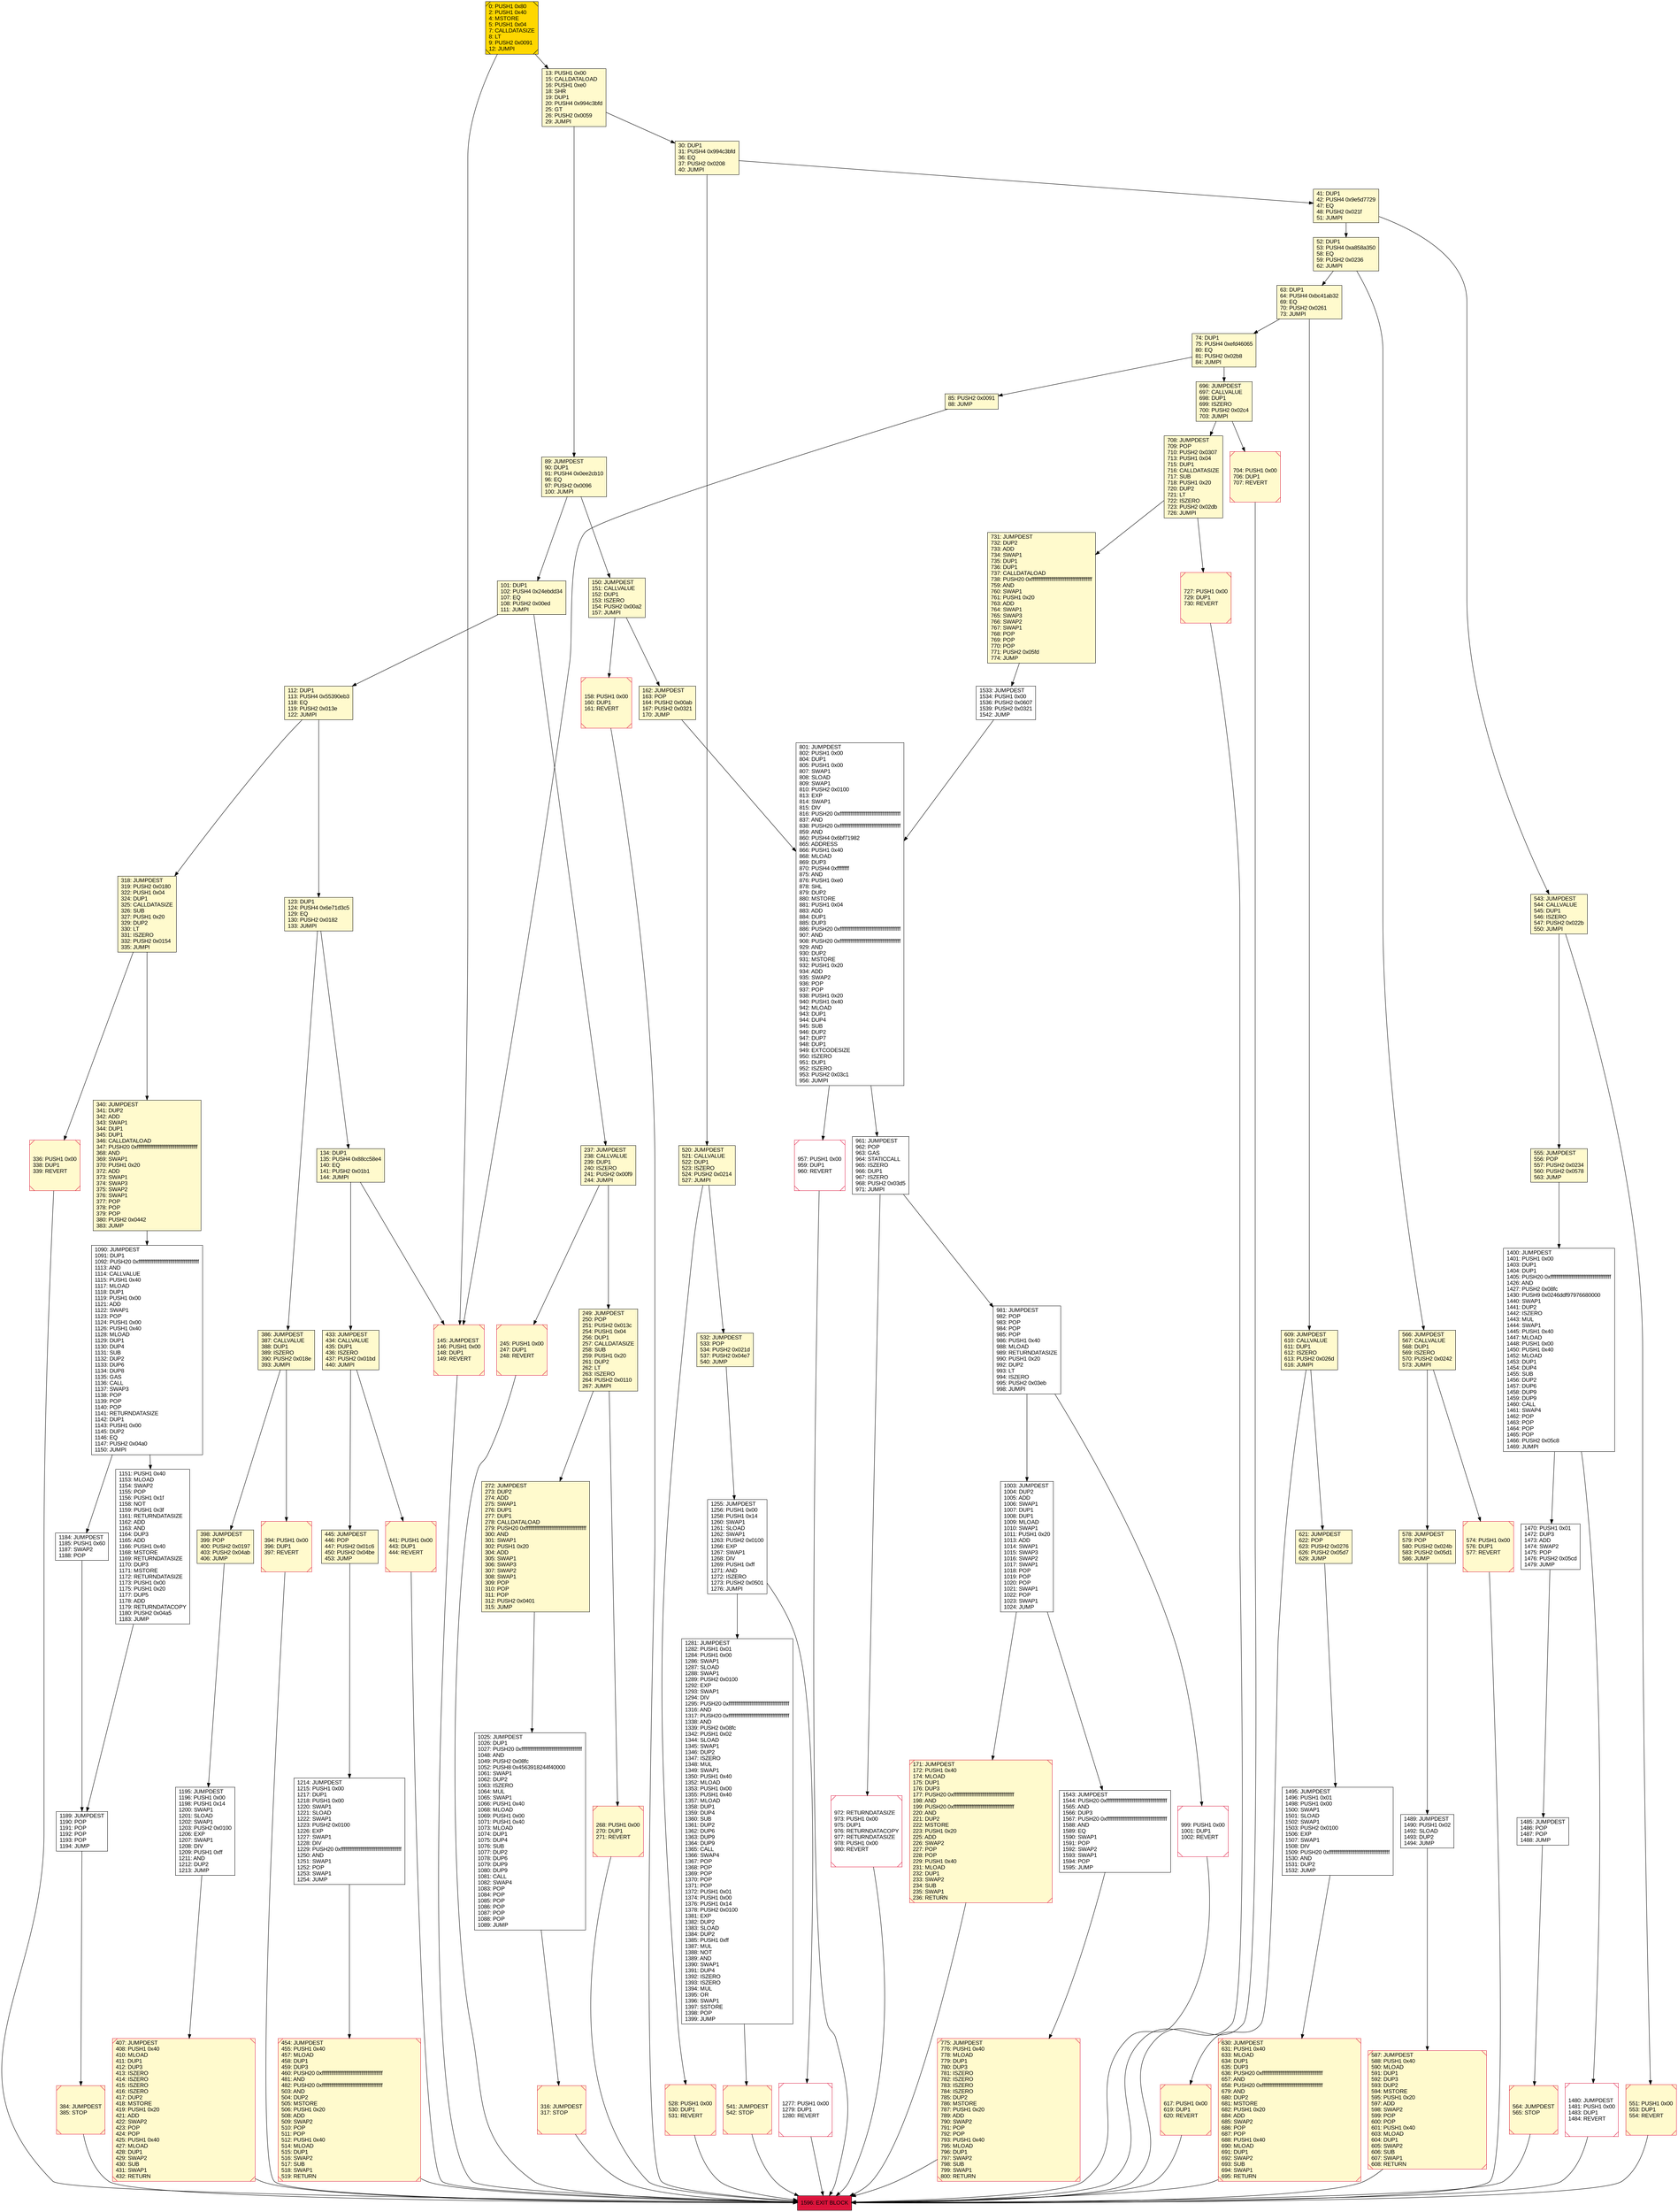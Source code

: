 digraph G {
bgcolor=transparent rankdir=UD;
node [shape=box style=filled color=black fillcolor=white fontname=arial fontcolor=black];
30 [label="30: DUP1\l31: PUSH4 0x994c3bfd\l36: EQ\l37: PUSH2 0x0208\l40: JUMPI\l" fillcolor=lemonchiffon ];
162 [label="162: JUMPDEST\l163: POP\l164: PUSH2 0x00ab\l167: PUSH2 0x0321\l170: JUMP\l" fillcolor=lemonchiffon ];
551 [label="551: PUSH1 0x00\l553: DUP1\l554: REVERT\l" fillcolor=lemonchiffon shape=Msquare color=crimson ];
1485 [label="1485: JUMPDEST\l1486: POP\l1487: POP\l1488: JUMP\l" ];
541 [label="541: JUMPDEST\l542: STOP\l" fillcolor=lemonchiffon shape=Msquare color=crimson ];
52 [label="52: DUP1\l53: PUSH4 0xa858a350\l58: EQ\l59: PUSH2 0x0236\l62: JUMPI\l" fillcolor=lemonchiffon ];
150 [label="150: JUMPDEST\l151: CALLVALUE\l152: DUP1\l153: ISZERO\l154: PUSH2 0x00a2\l157: JUMPI\l" fillcolor=lemonchiffon ];
1003 [label="1003: JUMPDEST\l1004: DUP2\l1005: ADD\l1006: SWAP1\l1007: DUP1\l1008: DUP1\l1009: MLOAD\l1010: SWAP1\l1011: PUSH1 0x20\l1013: ADD\l1014: SWAP1\l1015: SWAP3\l1016: SWAP2\l1017: SWAP1\l1018: POP\l1019: POP\l1020: POP\l1021: SWAP1\l1022: POP\l1023: SWAP1\l1024: JUMP\l" ];
145 [label="145: JUMPDEST\l146: PUSH1 0x00\l148: DUP1\l149: REVERT\l" fillcolor=lemonchiffon shape=Msquare color=crimson ];
433 [label="433: JUMPDEST\l434: CALLVALUE\l435: DUP1\l436: ISZERO\l437: PUSH2 0x01bd\l440: JUMPI\l" fillcolor=lemonchiffon ];
384 [label="384: JUMPDEST\l385: STOP\l" fillcolor=lemonchiffon shape=Msquare color=crimson ];
454 [label="454: JUMPDEST\l455: PUSH1 0x40\l457: MLOAD\l458: DUP1\l459: DUP3\l460: PUSH20 0xffffffffffffffffffffffffffffffffffffffff\l481: AND\l482: PUSH20 0xffffffffffffffffffffffffffffffffffffffff\l503: AND\l504: DUP2\l505: MSTORE\l506: PUSH1 0x20\l508: ADD\l509: SWAP2\l510: POP\l511: POP\l512: PUSH1 0x40\l514: MLOAD\l515: DUP1\l516: SWAP2\l517: SUB\l518: SWAP1\l519: RETURN\l" fillcolor=lemonchiffon shape=Msquare color=crimson ];
441 [label="441: PUSH1 0x00\l443: DUP1\l444: REVERT\l" fillcolor=lemonchiffon shape=Msquare color=crimson ];
445 [label="445: JUMPDEST\l446: POP\l447: PUSH2 0x01c6\l450: PUSH2 0x04be\l453: JUMP\l" fillcolor=lemonchiffon ];
578 [label="578: JUMPDEST\l579: POP\l580: PUSH2 0x024b\l583: PUSH2 0x05d1\l586: JUMP\l" fillcolor=lemonchiffon ];
731 [label="731: JUMPDEST\l732: DUP2\l733: ADD\l734: SWAP1\l735: DUP1\l736: DUP1\l737: CALLDATALOAD\l738: PUSH20 0xffffffffffffffffffffffffffffffffffffffff\l759: AND\l760: SWAP1\l761: PUSH1 0x20\l763: ADD\l764: SWAP1\l765: SWAP3\l766: SWAP2\l767: SWAP1\l768: POP\l769: POP\l770: POP\l771: PUSH2 0x05fd\l774: JUMP\l" fillcolor=lemonchiffon ];
957 [label="957: PUSH1 0x00\l959: DUP1\l960: REVERT\l" shape=Msquare color=crimson ];
574 [label="574: PUSH1 0x00\l576: DUP1\l577: REVERT\l" fillcolor=lemonchiffon shape=Msquare color=crimson ];
564 [label="564: JUMPDEST\l565: STOP\l" fillcolor=lemonchiffon shape=Msquare color=crimson ];
318 [label="318: JUMPDEST\l319: PUSH2 0x0180\l322: PUSH1 0x04\l324: DUP1\l325: CALLDATASIZE\l326: SUB\l327: PUSH1 0x20\l329: DUP2\l330: LT\l331: ISZERO\l332: PUSH2 0x0154\l335: JUMPI\l" fillcolor=lemonchiffon ];
1184 [label="1184: JUMPDEST\l1185: PUSH1 0x60\l1187: SWAP2\l1188: POP\l" ];
621 [label="621: JUMPDEST\l622: POP\l623: PUSH2 0x0276\l626: PUSH2 0x05d7\l629: JUMP\l" fillcolor=lemonchiffon ];
961 [label="961: JUMPDEST\l962: POP\l963: GAS\l964: STATICCALL\l965: ISZERO\l966: DUP1\l967: ISZERO\l968: PUSH2 0x03d5\l971: JUMPI\l" ];
630 [label="630: JUMPDEST\l631: PUSH1 0x40\l633: MLOAD\l634: DUP1\l635: DUP3\l636: PUSH20 0xffffffffffffffffffffffffffffffffffffffff\l657: AND\l658: PUSH20 0xffffffffffffffffffffffffffffffffffffffff\l679: AND\l680: DUP2\l681: MSTORE\l682: PUSH1 0x20\l684: ADD\l685: SWAP2\l686: POP\l687: POP\l688: PUSH1 0x40\l690: MLOAD\l691: DUP1\l692: SWAP2\l693: SUB\l694: SWAP1\l695: RETURN\l" fillcolor=lemonchiffon shape=Msquare color=crimson ];
249 [label="249: JUMPDEST\l250: POP\l251: PUSH2 0x013c\l254: PUSH1 0x04\l256: DUP1\l257: CALLDATASIZE\l258: SUB\l259: PUSH1 0x20\l261: DUP2\l262: LT\l263: ISZERO\l264: PUSH2 0x0110\l267: JUMPI\l" fillcolor=lemonchiffon ];
316 [label="316: JUMPDEST\l317: STOP\l" fillcolor=lemonchiffon shape=Msquare color=crimson ];
123 [label="123: DUP1\l124: PUSH4 0x6e71d3c5\l129: EQ\l130: PUSH2 0x0182\l133: JUMPI\l" fillcolor=lemonchiffon ];
340 [label="340: JUMPDEST\l341: DUP2\l342: ADD\l343: SWAP1\l344: DUP1\l345: DUP1\l346: CALLDATALOAD\l347: PUSH20 0xffffffffffffffffffffffffffffffffffffffff\l368: AND\l369: SWAP1\l370: PUSH1 0x20\l372: ADD\l373: SWAP1\l374: SWAP3\l375: SWAP2\l376: SWAP1\l377: POP\l378: POP\l379: POP\l380: PUSH2 0x0442\l383: JUMP\l" fillcolor=lemonchiffon ];
1214 [label="1214: JUMPDEST\l1215: PUSH1 0x00\l1217: DUP1\l1218: PUSH1 0x00\l1220: SWAP1\l1221: SLOAD\l1222: SWAP1\l1223: PUSH2 0x0100\l1226: EXP\l1227: SWAP1\l1228: DIV\l1229: PUSH20 0xffffffffffffffffffffffffffffffffffffffff\l1250: AND\l1251: SWAP1\l1252: POP\l1253: SWAP1\l1254: JUMP\l" ];
386 [label="386: JUMPDEST\l387: CALLVALUE\l388: DUP1\l389: ISZERO\l390: PUSH2 0x018e\l393: JUMPI\l" fillcolor=lemonchiffon ];
394 [label="394: PUSH1 0x00\l396: DUP1\l397: REVERT\l" fillcolor=lemonchiffon shape=Msquare color=crimson ];
407 [label="407: JUMPDEST\l408: PUSH1 0x40\l410: MLOAD\l411: DUP1\l412: DUP3\l413: ISZERO\l414: ISZERO\l415: ISZERO\l416: ISZERO\l417: DUP2\l418: MSTORE\l419: PUSH1 0x20\l421: ADD\l422: SWAP2\l423: POP\l424: POP\l425: PUSH1 0x40\l427: MLOAD\l428: DUP1\l429: SWAP2\l430: SUB\l431: SWAP1\l432: RETURN\l" fillcolor=lemonchiffon shape=Msquare color=crimson ];
268 [label="268: PUSH1 0x00\l270: DUP1\l271: REVERT\l" fillcolor=lemonchiffon shape=Msquare color=crimson ];
1489 [label="1489: JUMPDEST\l1490: PUSH1 0x02\l1492: SLOAD\l1493: DUP2\l1494: JUMP\l" ];
528 [label="528: PUSH1 0x00\l530: DUP1\l531: REVERT\l" fillcolor=lemonchiffon shape=Msquare color=crimson ];
13 [label="13: PUSH1 0x00\l15: CALLDATALOAD\l16: PUSH1 0xe0\l18: SHR\l19: DUP1\l20: PUSH4 0x994c3bfd\l25: GT\l26: PUSH2 0x0059\l29: JUMPI\l" fillcolor=lemonchiffon ];
272 [label="272: JUMPDEST\l273: DUP2\l274: ADD\l275: SWAP1\l276: DUP1\l277: DUP1\l278: CALLDATALOAD\l279: PUSH20 0xffffffffffffffffffffffffffffffffffffffff\l300: AND\l301: SWAP1\l302: PUSH1 0x20\l304: ADD\l305: SWAP1\l306: SWAP3\l307: SWAP2\l308: SWAP1\l309: POP\l310: POP\l311: POP\l312: PUSH2 0x0401\l315: JUMP\l" fillcolor=lemonchiffon ];
1090 [label="1090: JUMPDEST\l1091: DUP1\l1092: PUSH20 0xffffffffffffffffffffffffffffffffffffffff\l1113: AND\l1114: CALLVALUE\l1115: PUSH1 0x40\l1117: MLOAD\l1118: DUP1\l1119: PUSH1 0x00\l1121: ADD\l1122: SWAP1\l1123: POP\l1124: PUSH1 0x00\l1126: PUSH1 0x40\l1128: MLOAD\l1129: DUP1\l1130: DUP4\l1131: SUB\l1132: DUP2\l1133: DUP6\l1134: DUP8\l1135: GAS\l1136: CALL\l1137: SWAP3\l1138: POP\l1139: POP\l1140: POP\l1141: RETURNDATASIZE\l1142: DUP1\l1143: PUSH1 0x00\l1145: DUP2\l1146: EQ\l1147: PUSH2 0x04a0\l1150: JUMPI\l" ];
801 [label="801: JUMPDEST\l802: PUSH1 0x00\l804: DUP1\l805: PUSH1 0x00\l807: SWAP1\l808: SLOAD\l809: SWAP1\l810: PUSH2 0x0100\l813: EXP\l814: SWAP1\l815: DIV\l816: PUSH20 0xffffffffffffffffffffffffffffffffffffffff\l837: AND\l838: PUSH20 0xffffffffffffffffffffffffffffffffffffffff\l859: AND\l860: PUSH4 0x6bf71982\l865: ADDRESS\l866: PUSH1 0x40\l868: MLOAD\l869: DUP3\l870: PUSH4 0xffffffff\l875: AND\l876: PUSH1 0xe0\l878: SHL\l879: DUP2\l880: MSTORE\l881: PUSH1 0x04\l883: ADD\l884: DUP1\l885: DUP3\l886: PUSH20 0xffffffffffffffffffffffffffffffffffffffff\l907: AND\l908: PUSH20 0xffffffffffffffffffffffffffffffffffffffff\l929: AND\l930: DUP2\l931: MSTORE\l932: PUSH1 0x20\l934: ADD\l935: SWAP2\l936: POP\l937: POP\l938: PUSH1 0x20\l940: PUSH1 0x40\l942: MLOAD\l943: DUP1\l944: DUP4\l945: SUB\l946: DUP2\l947: DUP7\l948: DUP1\l949: EXTCODESIZE\l950: ISZERO\l951: DUP1\l952: ISZERO\l953: PUSH2 0x03c1\l956: JUMPI\l" ];
41 [label="41: DUP1\l42: PUSH4 0x9e5d7729\l47: EQ\l48: PUSH2 0x021f\l51: JUMPI\l" fillcolor=lemonchiffon ];
775 [label="775: JUMPDEST\l776: PUSH1 0x40\l778: MLOAD\l779: DUP1\l780: DUP3\l781: ISZERO\l782: ISZERO\l783: ISZERO\l784: ISZERO\l785: DUP2\l786: MSTORE\l787: PUSH1 0x20\l789: ADD\l790: SWAP2\l791: POP\l792: POP\l793: PUSH1 0x40\l795: MLOAD\l796: DUP1\l797: SWAP2\l798: SUB\l799: SWAP1\l800: RETURN\l" fillcolor=lemonchiffon shape=Msquare color=crimson ];
1596 [label="1596: EXIT BLOCK\l" fillcolor=crimson ];
609 [label="609: JUMPDEST\l610: CALLVALUE\l611: DUP1\l612: ISZERO\l613: PUSH2 0x026d\l616: JUMPI\l" fillcolor=lemonchiffon ];
158 [label="158: PUSH1 0x00\l160: DUP1\l161: REVERT\l" fillcolor=lemonchiffon shape=Msquare color=crimson ];
543 [label="543: JUMPDEST\l544: CALLVALUE\l545: DUP1\l546: ISZERO\l547: PUSH2 0x022b\l550: JUMPI\l" fillcolor=lemonchiffon ];
520 [label="520: JUMPDEST\l521: CALLVALUE\l522: DUP1\l523: ISZERO\l524: PUSH2 0x0214\l527: JUMPI\l" fillcolor=lemonchiffon ];
0 [label="0: PUSH1 0x80\l2: PUSH1 0x40\l4: MSTORE\l5: PUSH1 0x04\l7: CALLDATASIZE\l8: LT\l9: PUSH2 0x0091\l12: JUMPI\l" fillcolor=lemonchiffon shape=Msquare fillcolor=gold ];
1470 [label="1470: PUSH1 0x01\l1472: DUP3\l1473: ADD\l1474: SWAP2\l1475: POP\l1476: PUSH2 0x05cd\l1479: JUMP\l" ];
999 [label="999: PUSH1 0x00\l1001: DUP1\l1002: REVERT\l" shape=Msquare color=crimson ];
617 [label="617: PUSH1 0x00\l619: DUP1\l620: REVERT\l" fillcolor=lemonchiffon shape=Msquare color=crimson ];
1533 [label="1533: JUMPDEST\l1534: PUSH1 0x00\l1536: PUSH2 0x0607\l1539: PUSH2 0x0321\l1542: JUMP\l" ];
101 [label="101: DUP1\l102: PUSH4 0x24ebdd34\l107: EQ\l108: PUSH2 0x00ed\l111: JUMPI\l" fillcolor=lemonchiffon ];
1495 [label="1495: JUMPDEST\l1496: PUSH1 0x01\l1498: PUSH1 0x00\l1500: SWAP1\l1501: SLOAD\l1502: SWAP1\l1503: PUSH2 0x0100\l1506: EXP\l1507: SWAP1\l1508: DIV\l1509: PUSH20 0xffffffffffffffffffffffffffffffffffffffff\l1530: AND\l1531: DUP2\l1532: JUMP\l" ];
708 [label="708: JUMPDEST\l709: POP\l710: PUSH2 0x0307\l713: PUSH1 0x04\l715: DUP1\l716: CALLDATASIZE\l717: SUB\l718: PUSH1 0x20\l720: DUP2\l721: LT\l722: ISZERO\l723: PUSH2 0x02db\l726: JUMPI\l" fillcolor=lemonchiffon ];
555 [label="555: JUMPDEST\l556: POP\l557: PUSH2 0x0234\l560: PUSH2 0x0578\l563: JUMP\l" fillcolor=lemonchiffon ];
1281 [label="1281: JUMPDEST\l1282: PUSH1 0x01\l1284: PUSH1 0x00\l1286: SWAP1\l1287: SLOAD\l1288: SWAP1\l1289: PUSH2 0x0100\l1292: EXP\l1293: SWAP1\l1294: DIV\l1295: PUSH20 0xffffffffffffffffffffffffffffffffffffffff\l1316: AND\l1317: PUSH20 0xffffffffffffffffffffffffffffffffffffffff\l1338: AND\l1339: PUSH2 0x08fc\l1342: PUSH1 0x02\l1344: SLOAD\l1345: SWAP1\l1346: DUP2\l1347: ISZERO\l1348: MUL\l1349: SWAP1\l1350: PUSH1 0x40\l1352: MLOAD\l1353: PUSH1 0x00\l1355: PUSH1 0x40\l1357: MLOAD\l1358: DUP1\l1359: DUP4\l1360: SUB\l1361: DUP2\l1362: DUP6\l1363: DUP9\l1364: DUP9\l1365: CALL\l1366: SWAP4\l1367: POP\l1368: POP\l1369: POP\l1370: POP\l1371: POP\l1372: PUSH1 0x01\l1374: PUSH1 0x00\l1376: PUSH1 0x14\l1378: PUSH2 0x0100\l1381: EXP\l1382: DUP2\l1383: SLOAD\l1384: DUP2\l1385: PUSH1 0xff\l1387: MUL\l1388: NOT\l1389: AND\l1390: SWAP1\l1391: DUP4\l1392: ISZERO\l1393: ISZERO\l1394: MUL\l1395: OR\l1396: SWAP1\l1397: SSTORE\l1398: POP\l1399: JUMP\l" ];
1480 [label="1480: JUMPDEST\l1481: PUSH1 0x00\l1483: DUP1\l1484: REVERT\l" shape=Msquare color=crimson ];
1195 [label="1195: JUMPDEST\l1196: PUSH1 0x00\l1198: PUSH1 0x14\l1200: SWAP1\l1201: SLOAD\l1202: SWAP1\l1203: PUSH2 0x0100\l1206: EXP\l1207: SWAP1\l1208: DIV\l1209: PUSH1 0xff\l1211: AND\l1212: DUP2\l1213: JUMP\l" ];
1543 [label="1543: JUMPDEST\l1544: PUSH20 0xffffffffffffffffffffffffffffffffffffffff\l1565: AND\l1566: DUP3\l1567: PUSH20 0xffffffffffffffffffffffffffffffffffffffff\l1588: AND\l1589: EQ\l1590: SWAP1\l1591: POP\l1592: SWAP2\l1593: SWAP1\l1594: POP\l1595: JUMP\l" ];
245 [label="245: PUSH1 0x00\l247: DUP1\l248: REVERT\l" fillcolor=lemonchiffon shape=Msquare color=crimson ];
237 [label="237: JUMPDEST\l238: CALLVALUE\l239: DUP1\l240: ISZERO\l241: PUSH2 0x00f9\l244: JUMPI\l" fillcolor=lemonchiffon ];
566 [label="566: JUMPDEST\l567: CALLVALUE\l568: DUP1\l569: ISZERO\l570: PUSH2 0x0242\l573: JUMPI\l" fillcolor=lemonchiffon ];
972 [label="972: RETURNDATASIZE\l973: PUSH1 0x00\l975: DUP1\l976: RETURNDATACOPY\l977: RETURNDATASIZE\l978: PUSH1 0x00\l980: REVERT\l" shape=Msquare color=crimson ];
398 [label="398: JUMPDEST\l399: POP\l400: PUSH2 0x0197\l403: PUSH2 0x04ab\l406: JUMP\l" fillcolor=lemonchiffon ];
85 [label="85: PUSH2 0x0091\l88: JUMP\l" fillcolor=lemonchiffon ];
1277 [label="1277: PUSH1 0x00\l1279: DUP1\l1280: REVERT\l" shape=Msquare color=crimson ];
1255 [label="1255: JUMPDEST\l1256: PUSH1 0x00\l1258: PUSH1 0x14\l1260: SWAP1\l1261: SLOAD\l1262: SWAP1\l1263: PUSH2 0x0100\l1266: EXP\l1267: SWAP1\l1268: DIV\l1269: PUSH1 0xff\l1271: AND\l1272: ISZERO\l1273: PUSH2 0x0501\l1276: JUMPI\l" ];
704 [label="704: PUSH1 0x00\l706: DUP1\l707: REVERT\l" fillcolor=lemonchiffon shape=Msquare color=crimson ];
1025 [label="1025: JUMPDEST\l1026: DUP1\l1027: PUSH20 0xffffffffffffffffffffffffffffffffffffffff\l1048: AND\l1049: PUSH2 0x08fc\l1052: PUSH8 0x4563918244f40000\l1061: SWAP1\l1062: DUP2\l1063: ISZERO\l1064: MUL\l1065: SWAP1\l1066: PUSH1 0x40\l1068: MLOAD\l1069: PUSH1 0x00\l1071: PUSH1 0x40\l1073: MLOAD\l1074: DUP1\l1075: DUP4\l1076: SUB\l1077: DUP2\l1078: DUP6\l1079: DUP9\l1080: DUP9\l1081: CALL\l1082: SWAP4\l1083: POP\l1084: POP\l1085: POP\l1086: POP\l1087: POP\l1088: POP\l1089: JUMP\l" ];
74 [label="74: DUP1\l75: PUSH4 0xefd46065\l80: EQ\l81: PUSH2 0x02b8\l84: JUMPI\l" fillcolor=lemonchiffon ];
532 [label="532: JUMPDEST\l533: POP\l534: PUSH2 0x021d\l537: PUSH2 0x04e7\l540: JUMP\l" fillcolor=lemonchiffon ];
1189 [label="1189: JUMPDEST\l1190: POP\l1191: POP\l1192: POP\l1193: POP\l1194: JUMP\l" ];
89 [label="89: JUMPDEST\l90: DUP1\l91: PUSH4 0x0ee2cb10\l96: EQ\l97: PUSH2 0x0096\l100: JUMPI\l" fillcolor=lemonchiffon ];
1400 [label="1400: JUMPDEST\l1401: PUSH1 0x00\l1403: DUP1\l1404: DUP1\l1405: PUSH20 0xffffffffffffffffffffffffffffffffffffffff\l1426: AND\l1427: PUSH2 0x08fc\l1430: PUSH9 0x0246ddf97976680000\l1440: SWAP1\l1441: DUP2\l1442: ISZERO\l1443: MUL\l1444: SWAP1\l1445: PUSH1 0x40\l1447: MLOAD\l1448: PUSH1 0x00\l1450: PUSH1 0x40\l1452: MLOAD\l1453: DUP1\l1454: DUP4\l1455: SUB\l1456: DUP2\l1457: DUP6\l1458: DUP9\l1459: DUP9\l1460: CALL\l1461: SWAP4\l1462: POP\l1463: POP\l1464: POP\l1465: POP\l1466: PUSH2 0x05c8\l1469: JUMPI\l" ];
336 [label="336: PUSH1 0x00\l338: DUP1\l339: REVERT\l" fillcolor=lemonchiffon shape=Msquare color=crimson ];
1151 [label="1151: PUSH1 0x40\l1153: MLOAD\l1154: SWAP2\l1155: POP\l1156: PUSH1 0x1f\l1158: NOT\l1159: PUSH1 0x3f\l1161: RETURNDATASIZE\l1162: ADD\l1163: AND\l1164: DUP3\l1165: ADD\l1166: PUSH1 0x40\l1168: MSTORE\l1169: RETURNDATASIZE\l1170: DUP3\l1171: MSTORE\l1172: RETURNDATASIZE\l1173: PUSH1 0x00\l1175: PUSH1 0x20\l1177: DUP5\l1178: ADD\l1179: RETURNDATACOPY\l1180: PUSH2 0x04a5\l1183: JUMP\l" ];
134 [label="134: DUP1\l135: PUSH4 0x88cc58e4\l140: EQ\l141: PUSH2 0x01b1\l144: JUMPI\l" fillcolor=lemonchiffon ];
727 [label="727: PUSH1 0x00\l729: DUP1\l730: REVERT\l" fillcolor=lemonchiffon shape=Msquare color=crimson ];
171 [label="171: JUMPDEST\l172: PUSH1 0x40\l174: MLOAD\l175: DUP1\l176: DUP3\l177: PUSH20 0xffffffffffffffffffffffffffffffffffffffff\l198: AND\l199: PUSH20 0xffffffffffffffffffffffffffffffffffffffff\l220: AND\l221: DUP2\l222: MSTORE\l223: PUSH1 0x20\l225: ADD\l226: SWAP2\l227: POP\l228: POP\l229: PUSH1 0x40\l231: MLOAD\l232: DUP1\l233: SWAP2\l234: SUB\l235: SWAP1\l236: RETURN\l" fillcolor=lemonchiffon shape=Msquare color=crimson ];
587 [label="587: JUMPDEST\l588: PUSH1 0x40\l590: MLOAD\l591: DUP1\l592: DUP3\l593: DUP2\l594: MSTORE\l595: PUSH1 0x20\l597: ADD\l598: SWAP2\l599: POP\l600: POP\l601: PUSH1 0x40\l603: MLOAD\l604: DUP1\l605: SWAP2\l606: SUB\l607: SWAP1\l608: RETURN\l" fillcolor=lemonchiffon shape=Msquare color=crimson ];
981 [label="981: JUMPDEST\l982: POP\l983: POP\l984: POP\l985: POP\l986: PUSH1 0x40\l988: MLOAD\l989: RETURNDATASIZE\l990: PUSH1 0x20\l992: DUP2\l993: LT\l994: ISZERO\l995: PUSH2 0x03eb\l998: JUMPI\l" ];
63 [label="63: DUP1\l64: PUSH4 0xbc41ab32\l69: EQ\l70: PUSH2 0x0261\l73: JUMPI\l" fillcolor=lemonchiffon ];
112 [label="112: DUP1\l113: PUSH4 0x55390eb3\l118: EQ\l119: PUSH2 0x013e\l122: JUMPI\l" fillcolor=lemonchiffon ];
696 [label="696: JUMPDEST\l697: CALLVALUE\l698: DUP1\l699: ISZERO\l700: PUSH2 0x02c4\l703: JUMPI\l" fillcolor=lemonchiffon ];
386 -> 394;
237 -> 245;
123 -> 386;
158 -> 1596;
775 -> 1596;
150 -> 162;
249 -> 268;
318 -> 340;
543 -> 555;
433 -> 445;
249 -> 272;
74 -> 696;
394 -> 1596;
630 -> 1596;
609 -> 621;
340 -> 1090;
101 -> 237;
957 -> 1596;
441 -> 1596;
1485 -> 564;
384 -> 1596;
520 -> 532;
13 -> 30;
101 -> 112;
150 -> 158;
696 -> 708;
532 -> 1255;
41 -> 52;
30 -> 41;
555 -> 1400;
1400 -> 1480;
981 -> 999;
543 -> 551;
727 -> 1596;
566 -> 578;
112 -> 123;
318 -> 336;
1489 -> 587;
0 -> 145;
52 -> 566;
961 -> 981;
704 -> 1596;
134 -> 145;
134 -> 433;
1277 -> 1596;
245 -> 1596;
981 -> 1003;
1495 -> 630;
1533 -> 801;
520 -> 528;
52 -> 63;
609 -> 617;
999 -> 1596;
1255 -> 1277;
433 -> 441;
528 -> 1596;
63 -> 74;
268 -> 1596;
1255 -> 1281;
316 -> 1596;
1090 -> 1184;
398 -> 1195;
407 -> 1596;
1151 -> 1189;
564 -> 1596;
801 -> 961;
696 -> 704;
574 -> 1596;
801 -> 957;
145 -> 1596;
454 -> 1596;
74 -> 85;
445 -> 1214;
541 -> 1596;
1400 -> 1470;
578 -> 1489;
551 -> 1596;
89 -> 101;
162 -> 801;
708 -> 727;
1214 -> 454;
30 -> 520;
1003 -> 1543;
13 -> 89;
1470 -> 1485;
171 -> 1596;
587 -> 1596;
1281 -> 541;
63 -> 609;
1090 -> 1151;
566 -> 574;
1184 -> 1189;
85 -> 145;
336 -> 1596;
1025 -> 316;
272 -> 1025;
731 -> 1533;
708 -> 731;
112 -> 318;
123 -> 134;
1195 -> 407;
1543 -> 775;
972 -> 1596;
1003 -> 171;
621 -> 1495;
0 -> 13;
1480 -> 1596;
237 -> 249;
386 -> 398;
961 -> 972;
617 -> 1596;
41 -> 543;
89 -> 150;
1189 -> 384;
}